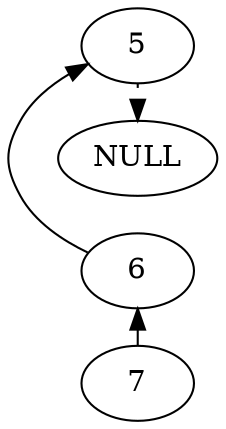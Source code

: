 digraph my_graph{
  rankdir = LR;
  5 -> NULL[constraint=false,style=dotted];
  6 -> 5[constraint=false];
  7 -> 6[constraint=false];
}